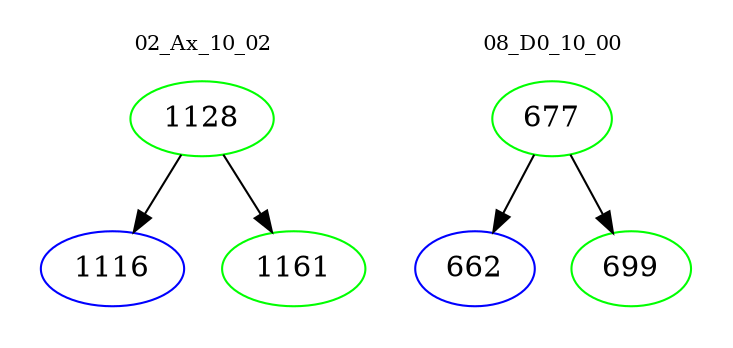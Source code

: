 digraph{
subgraph cluster_0 {
color = white
label = "02_Ax_10_02";
fontsize=10;
T0_1128 [label="1128", color="green"]
T0_1128 -> T0_1116 [color="black"]
T0_1116 [label="1116", color="blue"]
T0_1128 -> T0_1161 [color="black"]
T0_1161 [label="1161", color="green"]
}
subgraph cluster_1 {
color = white
label = "08_D0_10_00";
fontsize=10;
T1_677 [label="677", color="green"]
T1_677 -> T1_662 [color="black"]
T1_662 [label="662", color="blue"]
T1_677 -> T1_699 [color="black"]
T1_699 [label="699", color="green"]
}
}
